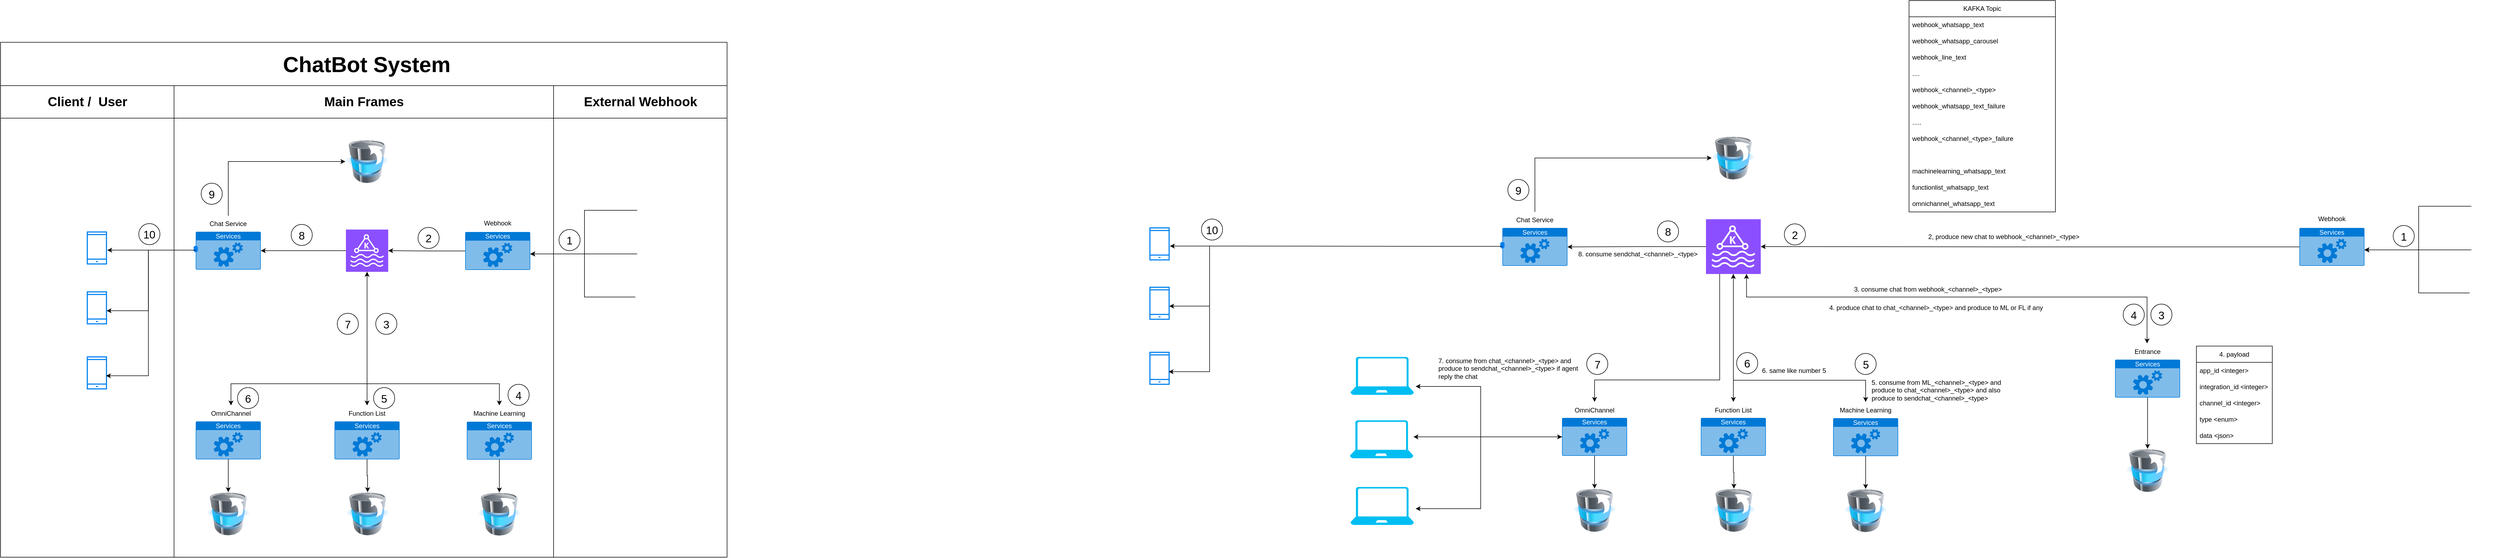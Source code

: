 <mxfile version="21.7.5" type="github">
  <diagram name="Page-1" id="HkeKC2RD16-9pxQuGfAg">
    <mxGraphModel dx="1760" dy="2018" grid="1" gridSize="10" guides="1" tooltips="1" connect="1" arrows="1" fold="1" page="1" pageScale="1" pageWidth="850" pageHeight="1100" background="none" math="0" shadow="0">
      <root>
        <mxCell id="0" />
        <mxCell id="1" parent="0" />
        <mxCell id="OhlYMunK3s7UU5Id4ylo-1" value="" style="sketch=0;points=[[0,0,0],[0.25,0,0],[0.5,0,0],[0.75,0,0],[1,0,0],[0,1,0],[0.25,1,0],[0.5,1,0],[0.75,1,0],[1,1,0],[0,0.25,0],[0,0.5,0],[0,0.75,0],[1,0.25,0],[1,0.5,0],[1,0.75,0]];outlineConnect=0;fontColor=#232F3E;fillColor=#8C4FFF;strokeColor=#ffffff;dashed=0;verticalLabelPosition=bottom;verticalAlign=top;align=center;html=1;fontSize=12;fontStyle=0;aspect=fixed;shape=mxgraph.aws4.resourceIcon;resIcon=mxgraph.aws4.managed_streaming_for_kafka;" parent="1" vertex="1">
          <mxGeometry x="787" y="385.5" width="78" height="78" as="geometry" />
        </mxCell>
        <mxCell id="OhlYMunK3s7UU5Id4ylo-2" value="" style="html=1;verticalLabelPosition=bottom;align=center;labelBackgroundColor=#ffffff;verticalAlign=top;strokeWidth=2;strokeColor=#0080F0;shadow=0;dashed=0;shape=mxgraph.ios7.icons.smartphone;" parent="1" vertex="1">
          <mxGeometry x="310" y="390" width="35.4" height="59" as="geometry" />
        </mxCell>
        <mxCell id="OhlYMunK3s7UU5Id4ylo-3" value="Services" style="html=1;whiteSpace=wrap;strokeColor=none;fillColor=#0079D6;labelPosition=center;verticalLabelPosition=middle;verticalAlign=top;align=center;fontSize=12;outlineConnect=0;spacingTop=-6;fontColor=#FFFFFF;sketch=0;shape=mxgraph.sitemap.services;" parent="1" vertex="1">
          <mxGeometry x="510" y="389.5" width="120" height="70" as="geometry" />
        </mxCell>
        <mxCell id="OhlYMunK3s7UU5Id4ylo-4" value="" style="shape=waypoint;sketch=0;size=6;pointerEvents=1;points=[];fillColor=default;resizable=0;rotatable=0;perimeter=centerPerimeter;snapToPoint=1;verticalAlign=top;strokeColor=#0080F0;labelBackgroundColor=#ffffff;strokeWidth=2;shadow=0;dashed=0;" parent="1" vertex="1">
          <mxGeometry x="500" y="409.5" width="20" height="20" as="geometry" />
        </mxCell>
        <mxCell id="OhlYMunK3s7UU5Id4ylo-8" value="" style="html=1;verticalLabelPosition=bottom;align=center;labelBackgroundColor=#ffffff;verticalAlign=top;strokeWidth=2;strokeColor=#0080F0;shadow=0;dashed=0;shape=mxgraph.ios7.icons.smartphone;" parent="1" vertex="1">
          <mxGeometry x="310" y="500.5" width="35.4" height="59" as="geometry" />
        </mxCell>
        <mxCell id="OhlYMunK3s7UU5Id4ylo-9" value="" style="html=1;verticalLabelPosition=bottom;align=center;labelBackgroundColor=#ffffff;verticalAlign=top;strokeWidth=2;strokeColor=#0080F0;shadow=0;dashed=0;shape=mxgraph.ios7.icons.smartphone;" parent="1" vertex="1">
          <mxGeometry x="310" y="620.5" width="35.4" height="59" as="geometry" />
        </mxCell>
        <mxCell id="OhlYMunK3s7UU5Id4ylo-10" value="" style="shape=waypoint;sketch=0;size=6;pointerEvents=1;points=[];fillColor=default;resizable=0;rotatable=0;perimeter=centerPerimeter;snapToPoint=1;verticalAlign=top;strokeColor=#0080F0;labelBackgroundColor=#ffffff;strokeWidth=2;shadow=0;dashed=0;" parent="1" vertex="1">
          <mxGeometry x="500" y="409.5" width="20" height="20" as="geometry" />
        </mxCell>
        <mxCell id="OhlYMunK3s7UU5Id4ylo-12" value="" style="shape=waypoint;sketch=0;size=6;pointerEvents=1;points=[];fillColor=default;resizable=0;rotatable=0;perimeter=centerPerimeter;snapToPoint=1;verticalAlign=top;strokeColor=#0080F0;labelBackgroundColor=#ffffff;strokeWidth=2;shadow=0;dashed=0;" parent="1" vertex="1">
          <mxGeometry x="500" y="413.5" width="20" height="20" as="geometry" />
        </mxCell>
        <mxCell id="OhlYMunK3s7UU5Id4ylo-15" value="Chat Service" style="text;html=1;strokeColor=none;fillColor=none;align=center;verticalAlign=middle;whiteSpace=wrap;rounded=0;" parent="1" vertex="1">
          <mxGeometry x="525" y="360" width="90" height="30" as="geometry" />
        </mxCell>
        <mxCell id="OhlYMunK3s7UU5Id4ylo-27" value="" style="image;html=1;image=img/lib/clip_art/computers/Database_Move_Stack_128x128.png" parent="1" vertex="1">
          <mxGeometry x="786" y="220" width="80" height="80" as="geometry" />
        </mxCell>
        <mxCell id="OhlYMunK3s7UU5Id4ylo-28" value="" style="edgeStyle=orthogonalEdgeStyle;rounded=0;orthogonalLoop=1;jettySize=auto;html=1;exitX=0.5;exitY=0;exitDx=0;exitDy=0;entryX=0;entryY=0.5;entryDx=0;entryDy=0;" parent="1" source="OhlYMunK3s7UU5Id4ylo-15" target="OhlYMunK3s7UU5Id4ylo-27" edge="1">
          <mxGeometry relative="1" as="geometry">
            <mxPoint x="580" y="330" as="sourcePoint" />
            <mxPoint x="702" y="330" as="targetPoint" />
          </mxGeometry>
        </mxCell>
        <mxCell id="OhlYMunK3s7UU5Id4ylo-29" value="Services" style="html=1;whiteSpace=wrap;strokeColor=none;fillColor=#0079D6;labelPosition=center;verticalLabelPosition=middle;verticalAlign=top;align=center;fontSize=12;outlineConnect=0;spacingTop=-6;fontColor=#FFFFFF;sketch=0;shape=mxgraph.sitemap.services;" parent="1" vertex="1">
          <mxGeometry x="1007" y="390" width="120" height="70" as="geometry" />
        </mxCell>
        <mxCell id="OhlYMunK3s7UU5Id4ylo-30" value="Webhook" style="text;html=1;strokeColor=none;fillColor=none;align=center;verticalAlign=middle;whiteSpace=wrap;rounded=0;" parent="1" vertex="1">
          <mxGeometry x="1022" y="358.5" width="90" height="30" as="geometry" />
        </mxCell>
        <mxCell id="OhlYMunK3s7UU5Id4ylo-41" value="" style="edgeStyle=orthogonalEdgeStyle;rounded=0;orthogonalLoop=1;jettySize=auto;html=1;" parent="1" source="OhlYMunK3s7UU5Id4ylo-35" edge="1">
          <mxGeometry relative="1" as="geometry">
            <mxPoint x="1127" y="430.5" as="targetPoint" />
            <Array as="points">
              <mxPoint x="1227" y="350" />
              <mxPoint x="1227" y="431" />
            </Array>
          </mxGeometry>
        </mxCell>
        <mxCell id="OhlYMunK3s7UU5Id4ylo-35" value="" style="shape=image;html=1;verticalAlign=top;verticalLabelPosition=bottom;labelBackgroundColor=#ffffff;imageAspect=0;aspect=fixed;image=https://cdn3.iconfinder.com/data/icons/2018-social-media-logotypes/1000/2018_social_media_popular_app_logo-whatsapp-128.png" parent="1" vertex="1">
          <mxGeometry x="1324.25" y="331" width="45" height="45" as="geometry" />
        </mxCell>
        <mxCell id="OhlYMunK3s7UU5Id4ylo-45" value="" style="edgeStyle=orthogonalEdgeStyle;rounded=0;orthogonalLoop=1;jettySize=auto;html=1;" parent="1" source="OhlYMunK3s7UU5Id4ylo-37" edge="1">
          <mxGeometry relative="1" as="geometry">
            <mxPoint x="1127" y="430.5" as="targetPoint" />
            <Array as="points">
              <mxPoint x="1227" y="510" />
              <mxPoint x="1227" y="431" />
            </Array>
          </mxGeometry>
        </mxCell>
        <mxCell id="OhlYMunK3s7UU5Id4ylo-37" value="" style="shape=image;html=1;verticalAlign=top;verticalLabelPosition=bottom;labelBackgroundColor=#ffffff;imageAspect=0;aspect=fixed;image=https://cdn1.iconfinder.com/data/icons/unicons-line-vol-6/24/telegram-128.png" parent="1" vertex="1">
          <mxGeometry x="1321" y="481" width="55" height="55" as="geometry" />
        </mxCell>
        <mxCell id="OhlYMunK3s7UU5Id4ylo-43" value="" style="edgeStyle=orthogonalEdgeStyle;rounded=0;orthogonalLoop=1;jettySize=auto;html=1;" parent="1" source="OhlYMunK3s7UU5Id4ylo-38" edge="1">
          <mxGeometry relative="1" as="geometry">
            <mxPoint x="1127" y="430.5" as="targetPoint" />
          </mxGeometry>
        </mxCell>
        <mxCell id="OhlYMunK3s7UU5Id4ylo-38" value="" style="shape=image;html=1;verticalAlign=top;verticalLabelPosition=bottom;labelBackgroundColor=#ffffff;imageAspect=0;aspect=fixed;image=https://cdn4.iconfinder.com/data/icons/socialcones/508/Gmail-128.png" parent="1" vertex="1">
          <mxGeometry x="1324.25" y="406.5" width="48" height="48" as="geometry" />
        </mxCell>
        <mxCell id="OhlYMunK3s7UU5Id4ylo-46" value="" style="edgeStyle=orthogonalEdgeStyle;rounded=0;orthogonalLoop=1;jettySize=auto;html=1;exitX=0;exitY=0.5;exitDx=0;exitDy=0;exitPerimeter=0;" parent="1" source="OhlYMunK3s7UU5Id4ylo-29" target="OhlYMunK3s7UU5Id4ylo-1" edge="1">
          <mxGeometry relative="1" as="geometry">
            <mxPoint x="597" y="370" as="sourcePoint" />
            <mxPoint x="778" y="270" as="targetPoint" />
          </mxGeometry>
        </mxCell>
        <mxCell id="OhlYMunK3s7UU5Id4ylo-47" value="" style="edgeStyle=orthogonalEdgeStyle;rounded=0;orthogonalLoop=1;jettySize=auto;html=1;exitX=0;exitY=0.5;exitDx=0;exitDy=0;exitPerimeter=0;entryX=1;entryY=0.5;entryDx=0;entryDy=0;entryPerimeter=0;" parent="1" source="OhlYMunK3s7UU5Id4ylo-1" target="OhlYMunK3s7UU5Id4ylo-3" edge="1">
          <mxGeometry relative="1" as="geometry">
            <mxPoint x="1000" y="435" as="sourcePoint" />
            <mxPoint x="840" y="435" as="targetPoint" />
          </mxGeometry>
        </mxCell>
        <mxCell id="6O2FPIcCJVFnN11v32pc-1" value="Services" style="html=1;whiteSpace=wrap;strokeColor=none;fillColor=#0079D6;labelPosition=center;verticalLabelPosition=middle;verticalAlign=top;align=center;fontSize=12;outlineConnect=0;spacingTop=-6;fontColor=#FFFFFF;sketch=0;shape=mxgraph.sitemap.services;" parent="1" vertex="1">
          <mxGeometry x="510" y="739.5" width="120" height="70" as="geometry" />
        </mxCell>
        <mxCell id="6O2FPIcCJVFnN11v32pc-2" value="OmniChannel" style="text;html=1;strokeColor=none;fillColor=none;align=center;verticalAlign=middle;whiteSpace=wrap;rounded=0;" parent="1" vertex="1">
          <mxGeometry x="530" y="710" width="90" height="30" as="geometry" />
        </mxCell>
        <mxCell id="6O2FPIcCJVFnN11v32pc-3" value="" style="edgeStyle=orthogonalEdgeStyle;rounded=0;orthogonalLoop=1;jettySize=auto;html=1;exitX=0.5;exitY=1;exitDx=0;exitDy=0;exitPerimeter=0;entryX=0.5;entryY=0;entryDx=0;entryDy=0;" parent="1" source="OhlYMunK3s7UU5Id4ylo-1" target="6O2FPIcCJVFnN11v32pc-2" edge="1">
          <mxGeometry relative="1" as="geometry">
            <mxPoint x="1017" y="435" as="sourcePoint" />
            <mxPoint x="875" y="434" as="targetPoint" />
            <Array as="points">
              <mxPoint x="826" y="670" />
              <mxPoint x="575" y="670" />
            </Array>
          </mxGeometry>
        </mxCell>
        <mxCell id="6O2FPIcCJVFnN11v32pc-4" value="Services" style="html=1;whiteSpace=wrap;strokeColor=none;fillColor=#0079D6;labelPosition=center;verticalLabelPosition=middle;verticalAlign=top;align=center;fontSize=12;outlineConnect=0;spacingTop=-6;fontColor=#FFFFFF;sketch=0;shape=mxgraph.sitemap.services;" parent="1" vertex="1">
          <mxGeometry x="1010" y="740" width="120" height="70" as="geometry" />
        </mxCell>
        <mxCell id="6O2FPIcCJVFnN11v32pc-5" value="Machine Learning" style="text;html=1;strokeColor=none;fillColor=none;align=center;verticalAlign=middle;whiteSpace=wrap;rounded=0;" parent="1" vertex="1">
          <mxGeometry x="1015" y="710" width="110" height="30" as="geometry" />
        </mxCell>
        <mxCell id="6O2FPIcCJVFnN11v32pc-6" value="" style="edgeStyle=orthogonalEdgeStyle;rounded=0;orthogonalLoop=1;jettySize=auto;html=1;entryX=0.5;entryY=0;entryDx=0;entryDy=0;exitX=0.5;exitY=1;exitDx=0;exitDy=0;exitPerimeter=0;" parent="1" source="OhlYMunK3s7UU5Id4ylo-1" target="6O2FPIcCJVFnN11v32pc-5" edge="1">
          <mxGeometry relative="1" as="geometry">
            <mxPoint x="760" y="353.23" as="sourcePoint" />
            <mxPoint x="1044" y="679.23" as="targetPoint" />
            <Array as="points">
              <mxPoint x="826" y="670" />
              <mxPoint x="1070" y="670" />
            </Array>
          </mxGeometry>
        </mxCell>
        <mxCell id="6O2FPIcCJVFnN11v32pc-7" value="Services" style="html=1;whiteSpace=wrap;strokeColor=none;fillColor=#0079D6;labelPosition=center;verticalLabelPosition=middle;verticalAlign=top;align=center;fontSize=12;outlineConnect=0;spacingTop=-6;fontColor=#FFFFFF;sketch=0;shape=mxgraph.sitemap.services;" parent="1" vertex="1">
          <mxGeometry x="766" y="739.5" width="120" height="70" as="geometry" />
        </mxCell>
        <mxCell id="6O2FPIcCJVFnN11v32pc-8" value="Function List" style="text;html=1;strokeColor=none;fillColor=none;align=center;verticalAlign=middle;whiteSpace=wrap;rounded=0;" parent="1" vertex="1">
          <mxGeometry x="771" y="710" width="110" height="30" as="geometry" />
        </mxCell>
        <mxCell id="6O2FPIcCJVFnN11v32pc-10" value="" style="edgeStyle=orthogonalEdgeStyle;rounded=0;orthogonalLoop=1;jettySize=auto;html=1;entryX=0.5;entryY=0;entryDx=0;entryDy=0;" parent="1" target="6O2FPIcCJVFnN11v32pc-8" edge="1">
          <mxGeometry relative="1" as="geometry">
            <mxPoint x="826" y="470" as="sourcePoint" />
            <mxPoint x="860" y="740" as="targetPoint" />
            <Array as="points">
              <mxPoint x="826" y="710" />
              <mxPoint x="826" y="710" />
            </Array>
          </mxGeometry>
        </mxCell>
        <mxCell id="6O2FPIcCJVFnN11v32pc-14" value="" style="edgeStyle=orthogonalEdgeStyle;rounded=0;orthogonalLoop=1;jettySize=auto;html=1;entryX=1.039;entryY=0.568;entryDx=0;entryDy=0;entryPerimeter=0;" parent="1" source="OhlYMunK3s7UU5Id4ylo-12" target="OhlYMunK3s7UU5Id4ylo-2" edge="1">
          <mxGeometry relative="1" as="geometry">
            <mxPoint x="797" y="434" as="sourcePoint" />
            <mxPoint x="350" y="420" as="targetPoint" />
          </mxGeometry>
        </mxCell>
        <mxCell id="6O2FPIcCJVFnN11v32pc-15" value="" style="edgeStyle=orthogonalEdgeStyle;rounded=0;orthogonalLoop=1;jettySize=auto;html=1;entryX=1.005;entryY=0.59;entryDx=0;entryDy=0;entryPerimeter=0;" parent="1" source="OhlYMunK3s7UU5Id4ylo-12" target="OhlYMunK3s7UU5Id4ylo-8" edge="1">
          <mxGeometry relative="1" as="geometry">
            <mxPoint x="500" y="430" as="sourcePoint" />
            <mxPoint x="357" y="434" as="targetPoint" />
          </mxGeometry>
        </mxCell>
        <mxCell id="6O2FPIcCJVFnN11v32pc-16" value="" style="edgeStyle=orthogonalEdgeStyle;rounded=0;orthogonalLoop=1;jettySize=auto;html=1;entryX=0.972;entryY=0.59;entryDx=0;entryDy=0;entryPerimeter=0;exitX=0.574;exitY=0.796;exitDx=0;exitDy=0;exitPerimeter=0;" parent="1" source="OhlYMunK3s7UU5Id4ylo-12" target="OhlYMunK3s7UU5Id4ylo-9" edge="1">
          <mxGeometry relative="1" as="geometry">
            <mxPoint x="530" y="444" as="sourcePoint" />
            <mxPoint x="356" y="545" as="targetPoint" />
          </mxGeometry>
        </mxCell>
        <mxCell id="6O2FPIcCJVFnN11v32pc-17" value="" style="endArrow=classic;html=1;rounded=0;" parent="1" target="OhlYMunK3s7UU5Id4ylo-1" edge="1">
          <mxGeometry width="50" height="50" relative="1" as="geometry">
            <mxPoint x="826" y="580" as="sourcePoint" />
            <mxPoint x="830" y="460" as="targetPoint" />
          </mxGeometry>
        </mxCell>
        <mxCell id="6O2FPIcCJVFnN11v32pc-18" value="" style="image;html=1;image=img/lib/clip_art/computers/Database_Move_Stack_128x128.png" parent="1" vertex="1">
          <mxGeometry x="530" y="870" width="80" height="80" as="geometry" />
        </mxCell>
        <mxCell id="6O2FPIcCJVFnN11v32pc-19" value="" style="image;html=1;image=img/lib/clip_art/computers/Database_Move_Stack_128x128.png" parent="1" vertex="1">
          <mxGeometry x="1030" y="870.5" width="80" height="80" as="geometry" />
        </mxCell>
        <mxCell id="6O2FPIcCJVFnN11v32pc-20" value="" style="image;html=1;image=img/lib/clip_art/computers/Database_Move_Stack_128x128.png" parent="1" vertex="1">
          <mxGeometry x="787" y="870" width="80" height="80" as="geometry" />
        </mxCell>
        <mxCell id="6O2FPIcCJVFnN11v32pc-21" value="" style="edgeStyle=orthogonalEdgeStyle;rounded=0;orthogonalLoop=1;jettySize=auto;html=1;exitX=0.5;exitY=1;exitDx=0;exitDy=0;exitPerimeter=0;entryX=0.5;entryY=0;entryDx=0;entryDy=0;" parent="1" source="6O2FPIcCJVFnN11v32pc-1" target="6O2FPIcCJVFnN11v32pc-18" edge="1">
          <mxGeometry relative="1" as="geometry">
            <mxPoint x="807" y="524.5" as="sourcePoint" />
            <mxPoint x="610" y="756.5" as="targetPoint" />
          </mxGeometry>
        </mxCell>
        <mxCell id="6O2FPIcCJVFnN11v32pc-22" value="" style="edgeStyle=orthogonalEdgeStyle;rounded=0;orthogonalLoop=1;jettySize=auto;html=1;exitX=0.5;exitY=1;exitDx=0;exitDy=0;exitPerimeter=0;entryX=0.5;entryY=0;entryDx=0;entryDy=0;" parent="1" source="6O2FPIcCJVFnN11v32pc-7" target="6O2FPIcCJVFnN11v32pc-20" edge="1">
          <mxGeometry relative="1" as="geometry">
            <mxPoint x="966" y="870" as="sourcePoint" />
            <mxPoint x="800" y="870" as="targetPoint" />
          </mxGeometry>
        </mxCell>
        <mxCell id="6O2FPIcCJVFnN11v32pc-23" value="" style="edgeStyle=orthogonalEdgeStyle;rounded=0;orthogonalLoop=1;jettySize=auto;html=1;exitX=0.5;exitY=1;exitDx=0;exitDy=0;exitPerimeter=0;entryX=0.5;entryY=0;entryDx=0;entryDy=0;" parent="1" source="6O2FPIcCJVFnN11v32pc-4" target="6O2FPIcCJVFnN11v32pc-19" edge="1">
          <mxGeometry relative="1" as="geometry">
            <mxPoint x="1213" y="968.67" as="sourcePoint" />
            <mxPoint x="1047" y="968.67" as="targetPoint" />
          </mxGeometry>
        </mxCell>
        <mxCell id="6O2FPIcCJVFnN11v32pc-24" value="" style="rounded=0;whiteSpace=wrap;html=1;fillColor=none;" parent="1" vertex="1">
          <mxGeometry x="470" y="180" width="700" height="810" as="geometry" />
        </mxCell>
        <mxCell id="6O2FPIcCJVFnN11v32pc-25" value="" style="rounded=0;whiteSpace=wrap;html=1;fillColor=none;" parent="1" vertex="1">
          <mxGeometry x="1170" y="180" width="320" height="810" as="geometry" />
        </mxCell>
        <mxCell id="6O2FPIcCJVFnN11v32pc-26" value="" style="rounded=0;whiteSpace=wrap;html=1;fillColor=none;" parent="1" vertex="1">
          <mxGeometry x="150" y="180" width="320" height="810" as="geometry" />
        </mxCell>
        <mxCell id="6O2FPIcCJVFnN11v32pc-27" value="" style="rounded=0;whiteSpace=wrap;html=1;" parent="1" vertex="1">
          <mxGeometry x="150" y="120" width="320" height="60" as="geometry" />
        </mxCell>
        <mxCell id="6O2FPIcCJVFnN11v32pc-28" value="" style="rounded=0;whiteSpace=wrap;html=1;" parent="1" vertex="1">
          <mxGeometry x="470" y="120" width="700" height="60" as="geometry" />
        </mxCell>
        <mxCell id="6O2FPIcCJVFnN11v32pc-29" value="" style="rounded=0;whiteSpace=wrap;html=1;" parent="1" vertex="1">
          <mxGeometry x="1170" y="120" width="320" height="60" as="geometry" />
        </mxCell>
        <mxCell id="6O2FPIcCJVFnN11v32pc-30" value="Client /&amp;nbsp; User" style="text;strokeColor=none;fillColor=none;html=1;fontSize=24;fontStyle=1;verticalAlign=middle;align=center;" parent="1" vertex="1">
          <mxGeometry x="220" y="130" width="180" height="40" as="geometry" />
        </mxCell>
        <mxCell id="6O2FPIcCJVFnN11v32pc-31" value="Main Frames" style="text;strokeColor=none;fillColor=none;html=1;fontSize=24;fontStyle=1;verticalAlign=middle;align=center;" parent="1" vertex="1">
          <mxGeometry x="725" y="130" width="190" height="40" as="geometry" />
        </mxCell>
        <mxCell id="6O2FPIcCJVFnN11v32pc-32" value="External Webhook" style="text;strokeColor=none;fillColor=none;html=1;fontSize=24;fontStyle=1;verticalAlign=middle;align=center;" parent="1" vertex="1">
          <mxGeometry x="1235" y="130" width="190" height="40" as="geometry" />
        </mxCell>
        <mxCell id="6O2FPIcCJVFnN11v32pc-33" value="" style="rounded=0;whiteSpace=wrap;html=1;" parent="1" vertex="1">
          <mxGeometry x="150" y="40" width="1340" height="80" as="geometry" />
        </mxCell>
        <mxCell id="6O2FPIcCJVFnN11v32pc-34" value="&lt;font style=&quot;font-size: 40px;&quot;&gt;ChatBot System&lt;/font&gt;" style="text;strokeColor=none;fillColor=none;html=1;fontSize=24;fontStyle=1;verticalAlign=middle;align=center;" parent="1" vertex="1">
          <mxGeometry x="635" y="55" width="380" height="50" as="geometry" />
        </mxCell>
        <mxCell id="6O2FPIcCJVFnN11v32pc-35" value="&lt;font style=&quot;font-size: 20px;&quot;&gt;1&lt;/font&gt;" style="ellipse;whiteSpace=wrap;html=1;aspect=fixed;" parent="1" vertex="1">
          <mxGeometry x="1180" y="385.5" width="39" height="39" as="geometry" />
        </mxCell>
        <mxCell id="6O2FPIcCJVFnN11v32pc-36" value="&lt;font style=&quot;font-size: 20px;&quot;&gt;2&lt;/font&gt;" style="ellipse;whiteSpace=wrap;html=1;aspect=fixed;" parent="1" vertex="1">
          <mxGeometry x="920" y="381.5" width="39" height="39" as="geometry" />
        </mxCell>
        <mxCell id="6O2FPIcCJVFnN11v32pc-37" value="&lt;font style=&quot;font-size: 20px;&quot;&gt;3&lt;/font&gt;" style="ellipse;whiteSpace=wrap;html=1;aspect=fixed;" parent="1" vertex="1">
          <mxGeometry x="842" y="540" width="39" height="39" as="geometry" />
        </mxCell>
        <mxCell id="6O2FPIcCJVFnN11v32pc-38" value="&lt;font style=&quot;font-size: 20px;&quot;&gt;4&lt;/font&gt;" style="ellipse;whiteSpace=wrap;html=1;aspect=fixed;" parent="1" vertex="1">
          <mxGeometry x="1086" y="671" width="39" height="39" as="geometry" />
        </mxCell>
        <mxCell id="6O2FPIcCJVFnN11v32pc-39" value="&lt;font style=&quot;font-size: 20px;&quot;&gt;5&lt;/font&gt;" style="ellipse;whiteSpace=wrap;html=1;aspect=fixed;" parent="1" vertex="1">
          <mxGeometry x="838" y="677" width="39" height="39" as="geometry" />
        </mxCell>
        <mxCell id="6O2FPIcCJVFnN11v32pc-40" value="&lt;font style=&quot;font-size: 20px;&quot;&gt;6&lt;br&gt;&lt;/font&gt;" style="ellipse;whiteSpace=wrap;html=1;aspect=fixed;" parent="1" vertex="1">
          <mxGeometry x="587" y="677" width="39" height="39" as="geometry" />
        </mxCell>
        <mxCell id="6O2FPIcCJVFnN11v32pc-41" value="&lt;font style=&quot;font-size: 20px;&quot;&gt;7&lt;br&gt;&lt;/font&gt;" style="ellipse;whiteSpace=wrap;html=1;aspect=fixed;" parent="1" vertex="1">
          <mxGeometry x="771" y="540" width="39" height="39" as="geometry" />
        </mxCell>
        <mxCell id="6O2FPIcCJVFnN11v32pc-42" value="&lt;font style=&quot;font-size: 20px;&quot;&gt;8&lt;br&gt;&lt;/font&gt;" style="ellipse;whiteSpace=wrap;html=1;aspect=fixed;" parent="1" vertex="1">
          <mxGeometry x="686" y="376" width="39" height="39" as="geometry" />
        </mxCell>
        <mxCell id="6O2FPIcCJVFnN11v32pc-43" value="&lt;font style=&quot;font-size: 20px;&quot;&gt;9&lt;br&gt;&lt;/font&gt;" style="ellipse;whiteSpace=wrap;html=1;aspect=fixed;" parent="1" vertex="1">
          <mxGeometry x="520" y="300" width="39" height="39" as="geometry" />
        </mxCell>
        <mxCell id="6O2FPIcCJVFnN11v32pc-44" value="&lt;font style=&quot;font-size: 20px;&quot;&gt;10&lt;br&gt;&lt;/font&gt;" style="ellipse;whiteSpace=wrap;html=1;aspect=fixed;" parent="1" vertex="1">
          <mxGeometry x="405" y="374.5" width="39" height="39" as="geometry" />
        </mxCell>
        <mxCell id="0GNVha3fAW3hULClsVbB-1" value="" style="sketch=0;points=[[0,0,0],[0.25,0,0],[0.5,0,0],[0.75,0,0],[1,0,0],[0,1,0],[0.25,1,0],[0.5,1,0],[0.75,1,0],[1,1,0],[0,0.25,0],[0,0.5,0],[0,0.75,0],[1,0.25,0],[1,0.5,0],[1,0.75,0]];outlineConnect=0;fontColor=#232F3E;fillColor=#8C4FFF;strokeColor=#ffffff;dashed=0;verticalLabelPosition=bottom;verticalAlign=top;align=center;html=1;fontSize=12;fontStyle=0;aspect=fixed;shape=mxgraph.aws4.resourceIcon;resIcon=mxgraph.aws4.managed_streaming_for_kafka;" vertex="1" parent="1">
          <mxGeometry x="3295.5" y="366.5" width="101" height="101" as="geometry" />
        </mxCell>
        <mxCell id="0GNVha3fAW3hULClsVbB-2" value="" style="html=1;verticalLabelPosition=bottom;align=center;labelBackgroundColor=#ffffff;verticalAlign=top;strokeWidth=2;strokeColor=#0080F0;shadow=0;dashed=0;shape=mxgraph.ios7.icons.smartphone;" vertex="1" parent="1">
          <mxGeometry x="2269.93" y="382.5" width="35.4" height="59" as="geometry" />
        </mxCell>
        <mxCell id="0GNVha3fAW3hULClsVbB-3" value="Services" style="html=1;whiteSpace=wrap;strokeColor=none;fillColor=#0079D6;labelPosition=center;verticalLabelPosition=middle;verticalAlign=top;align=center;fontSize=12;outlineConnect=0;spacingTop=-6;fontColor=#FFFFFF;sketch=0;shape=mxgraph.sitemap.services;" vertex="1" parent="1">
          <mxGeometry x="2920" y="382.5" width="120" height="70" as="geometry" />
        </mxCell>
        <mxCell id="0GNVha3fAW3hULClsVbB-4" value="" style="shape=waypoint;sketch=0;size=6;pointerEvents=1;points=[];fillColor=default;resizable=0;rotatable=0;perimeter=centerPerimeter;snapToPoint=1;verticalAlign=top;strokeColor=#0080F0;labelBackgroundColor=#ffffff;strokeWidth=2;shadow=0;dashed=0;" vertex="1" parent="1">
          <mxGeometry x="2910" y="402.5" width="20" height="20" as="geometry" />
        </mxCell>
        <mxCell id="0GNVha3fAW3hULClsVbB-5" value="" style="html=1;verticalLabelPosition=bottom;align=center;labelBackgroundColor=#ffffff;verticalAlign=top;strokeWidth=2;strokeColor=#0080F0;shadow=0;dashed=0;shape=mxgraph.ios7.icons.smartphone;" vertex="1" parent="1">
          <mxGeometry x="2269.93" y="492" width="35.4" height="59" as="geometry" />
        </mxCell>
        <mxCell id="0GNVha3fAW3hULClsVbB-6" value="" style="html=1;verticalLabelPosition=bottom;align=center;labelBackgroundColor=#ffffff;verticalAlign=top;strokeWidth=2;strokeColor=#0080F0;shadow=0;dashed=0;shape=mxgraph.ios7.icons.smartphone;" vertex="1" parent="1">
          <mxGeometry x="2269.93" y="612" width="35.4" height="59" as="geometry" />
        </mxCell>
        <mxCell id="0GNVha3fAW3hULClsVbB-7" value="" style="shape=waypoint;sketch=0;size=6;pointerEvents=1;points=[];fillColor=default;resizable=0;rotatable=0;perimeter=centerPerimeter;snapToPoint=1;verticalAlign=top;strokeColor=#0080F0;labelBackgroundColor=#ffffff;strokeWidth=2;shadow=0;dashed=0;" vertex="1" parent="1">
          <mxGeometry x="2910" y="402.5" width="20" height="20" as="geometry" />
        </mxCell>
        <mxCell id="0GNVha3fAW3hULClsVbB-8" value="" style="shape=waypoint;sketch=0;size=6;pointerEvents=1;points=[];fillColor=default;resizable=0;rotatable=0;perimeter=centerPerimeter;snapToPoint=1;verticalAlign=top;strokeColor=#0080F0;labelBackgroundColor=#ffffff;strokeWidth=2;shadow=0;dashed=0;" vertex="1" parent="1">
          <mxGeometry x="2910" y="406.5" width="20" height="20" as="geometry" />
        </mxCell>
        <mxCell id="0GNVha3fAW3hULClsVbB-9" value="Chat Service" style="text;html=1;strokeColor=none;fillColor=none;align=center;verticalAlign=middle;whiteSpace=wrap;rounded=0;" vertex="1" parent="1">
          <mxGeometry x="2935" y="353" width="90" height="30" as="geometry" />
        </mxCell>
        <mxCell id="0GNVha3fAW3hULClsVbB-10" value="" style="image;html=1;image=img/lib/clip_art/computers/Database_Move_Stack_128x128.png" vertex="1" parent="1">
          <mxGeometry x="3306" y="213.5" width="80" height="80" as="geometry" />
        </mxCell>
        <mxCell id="0GNVha3fAW3hULClsVbB-11" value="" style="edgeStyle=orthogonalEdgeStyle;rounded=0;orthogonalLoop=1;jettySize=auto;html=1;exitX=0.5;exitY=0;exitDx=0;exitDy=0;entryX=0;entryY=0.5;entryDx=0;entryDy=0;" edge="1" parent="1" source="0GNVha3fAW3hULClsVbB-9" target="0GNVha3fAW3hULClsVbB-10">
          <mxGeometry relative="1" as="geometry">
            <mxPoint x="3100" y="323.5" as="sourcePoint" />
            <mxPoint x="3222" y="323.5" as="targetPoint" />
          </mxGeometry>
        </mxCell>
        <mxCell id="0GNVha3fAW3hULClsVbB-12" value="Services" style="html=1;whiteSpace=wrap;strokeColor=none;fillColor=#0079D6;labelPosition=center;verticalLabelPosition=middle;verticalAlign=top;align=center;fontSize=12;outlineConnect=0;spacingTop=-6;fontColor=#FFFFFF;sketch=0;shape=mxgraph.sitemap.services;" vertex="1" parent="1">
          <mxGeometry x="4390" y="382.5" width="120" height="70" as="geometry" />
        </mxCell>
        <mxCell id="0GNVha3fAW3hULClsVbB-13" value="Webhook" style="text;html=1;strokeColor=none;fillColor=none;align=center;verticalAlign=middle;whiteSpace=wrap;rounded=0;" vertex="1" parent="1">
          <mxGeometry x="4405" y="351" width="90" height="30" as="geometry" />
        </mxCell>
        <mxCell id="0GNVha3fAW3hULClsVbB-14" value="" style="edgeStyle=orthogonalEdgeStyle;rounded=0;orthogonalLoop=1;jettySize=auto;html=1;" edge="1" parent="1" source="0GNVha3fAW3hULClsVbB-15">
          <mxGeometry relative="1" as="geometry">
            <mxPoint x="4510" y="423" as="targetPoint" />
            <Array as="points">
              <mxPoint x="4610" y="342.5" />
              <mxPoint x="4610" y="423.5" />
            </Array>
          </mxGeometry>
        </mxCell>
        <mxCell id="0GNVha3fAW3hULClsVbB-15" value="" style="shape=image;html=1;verticalAlign=top;verticalLabelPosition=bottom;labelBackgroundColor=#ffffff;imageAspect=0;aspect=fixed;image=https://cdn3.iconfinder.com/data/icons/2018-social-media-logotypes/1000/2018_social_media_popular_app_logo-whatsapp-128.png" vertex="1" parent="1">
          <mxGeometry x="4707.25" y="323.5" width="45" height="45" as="geometry" />
        </mxCell>
        <mxCell id="0GNVha3fAW3hULClsVbB-16" value="" style="edgeStyle=orthogonalEdgeStyle;rounded=0;orthogonalLoop=1;jettySize=auto;html=1;" edge="1" parent="1" source="0GNVha3fAW3hULClsVbB-17">
          <mxGeometry relative="1" as="geometry">
            <mxPoint x="4510" y="423" as="targetPoint" />
            <Array as="points">
              <mxPoint x="4610" y="502.5" />
              <mxPoint x="4610" y="423.5" />
            </Array>
          </mxGeometry>
        </mxCell>
        <mxCell id="0GNVha3fAW3hULClsVbB-17" value="" style="shape=image;html=1;verticalAlign=top;verticalLabelPosition=bottom;labelBackgroundColor=#ffffff;imageAspect=0;aspect=fixed;image=https://cdn1.iconfinder.com/data/icons/unicons-line-vol-6/24/telegram-128.png" vertex="1" parent="1">
          <mxGeometry x="4704" y="473.5" width="55" height="55" as="geometry" />
        </mxCell>
        <mxCell id="0GNVha3fAW3hULClsVbB-18" value="" style="edgeStyle=orthogonalEdgeStyle;rounded=0;orthogonalLoop=1;jettySize=auto;html=1;" edge="1" parent="1" source="0GNVha3fAW3hULClsVbB-19">
          <mxGeometry relative="1" as="geometry">
            <mxPoint x="4510" y="423" as="targetPoint" />
          </mxGeometry>
        </mxCell>
        <mxCell id="0GNVha3fAW3hULClsVbB-19" value="" style="shape=image;html=1;verticalAlign=top;verticalLabelPosition=bottom;labelBackgroundColor=#ffffff;imageAspect=0;aspect=fixed;image=https://cdn4.iconfinder.com/data/icons/socialcones/508/Gmail-128.png" vertex="1" parent="1">
          <mxGeometry x="4707.25" y="399" width="48" height="48" as="geometry" />
        </mxCell>
        <mxCell id="0GNVha3fAW3hULClsVbB-20" value="" style="edgeStyle=orthogonalEdgeStyle;rounded=0;orthogonalLoop=1;jettySize=auto;html=1;exitX=0;exitY=0.5;exitDx=0;exitDy=0;exitPerimeter=0;" edge="1" parent="1" source="0GNVha3fAW3hULClsVbB-12" target="0GNVha3fAW3hULClsVbB-1">
          <mxGeometry relative="1" as="geometry">
            <mxPoint x="3117" y="363.5" as="sourcePoint" />
            <mxPoint x="3298" y="263.5" as="targetPoint" />
          </mxGeometry>
        </mxCell>
        <mxCell id="0GNVha3fAW3hULClsVbB-21" value="" style="edgeStyle=orthogonalEdgeStyle;rounded=0;orthogonalLoop=1;jettySize=auto;html=1;exitX=0;exitY=0.5;exitDx=0;exitDy=0;exitPerimeter=0;entryX=1;entryY=0.5;entryDx=0;entryDy=0;entryPerimeter=0;" edge="1" parent="1" source="0GNVha3fAW3hULClsVbB-1" target="0GNVha3fAW3hULClsVbB-3">
          <mxGeometry relative="1" as="geometry">
            <mxPoint x="3520" y="428.5" as="sourcePoint" />
            <mxPoint x="3360" y="428.5" as="targetPoint" />
          </mxGeometry>
        </mxCell>
        <mxCell id="0GNVha3fAW3hULClsVbB-22" value="Services" style="html=1;whiteSpace=wrap;strokeColor=none;fillColor=#0079D6;labelPosition=center;verticalLabelPosition=middle;verticalAlign=top;align=center;fontSize=12;outlineConnect=0;spacingTop=-6;fontColor=#FFFFFF;sketch=0;shape=mxgraph.sitemap.services;" vertex="1" parent="1">
          <mxGeometry x="3030" y="733" width="120" height="70" as="geometry" />
        </mxCell>
        <mxCell id="0GNVha3fAW3hULClsVbB-23" value="OmniChannel" style="text;html=1;strokeColor=none;fillColor=none;align=center;verticalAlign=middle;whiteSpace=wrap;rounded=0;" vertex="1" parent="1">
          <mxGeometry x="3045" y="703.5" width="90" height="30" as="geometry" />
        </mxCell>
        <mxCell id="0GNVha3fAW3hULClsVbB-24" value="" style="edgeStyle=orthogonalEdgeStyle;rounded=0;orthogonalLoop=1;jettySize=auto;html=1;exitX=0.25;exitY=1;exitDx=0;exitDy=0;exitPerimeter=0;entryX=0.5;entryY=0;entryDx=0;entryDy=0;" edge="1" parent="1" source="0GNVha3fAW3hULClsVbB-1" target="0GNVha3fAW3hULClsVbB-23">
          <mxGeometry relative="1" as="geometry">
            <mxPoint x="3537" y="428.5" as="sourcePoint" />
            <mxPoint x="3395" y="427.5" as="targetPoint" />
            <Array as="points">
              <mxPoint x="3321" y="663" />
              <mxPoint x="3090" y="663" />
            </Array>
          </mxGeometry>
        </mxCell>
        <mxCell id="0GNVha3fAW3hULClsVbB-25" value="Services" style="html=1;whiteSpace=wrap;strokeColor=none;fillColor=#0079D6;labelPosition=center;verticalLabelPosition=middle;verticalAlign=top;align=center;fontSize=12;outlineConnect=0;spacingTop=-6;fontColor=#FFFFFF;sketch=0;shape=mxgraph.sitemap.services;" vertex="1" parent="1">
          <mxGeometry x="3530" y="733.5" width="120" height="70" as="geometry" />
        </mxCell>
        <mxCell id="0GNVha3fAW3hULClsVbB-26" value="Machine Learning" style="text;html=1;strokeColor=none;fillColor=none;align=center;verticalAlign=middle;whiteSpace=wrap;rounded=0;" vertex="1" parent="1">
          <mxGeometry x="3535" y="703.5" width="110" height="30" as="geometry" />
        </mxCell>
        <mxCell id="0GNVha3fAW3hULClsVbB-27" value="" style="edgeStyle=orthogonalEdgeStyle;rounded=0;orthogonalLoop=1;jettySize=auto;html=1;entryX=0.5;entryY=0;entryDx=0;entryDy=0;exitX=0.5;exitY=1;exitDx=0;exitDy=0;exitPerimeter=0;" edge="1" parent="1" source="0GNVha3fAW3hULClsVbB-1" target="0GNVha3fAW3hULClsVbB-26">
          <mxGeometry relative="1" as="geometry">
            <mxPoint x="3280" y="346.73" as="sourcePoint" />
            <mxPoint x="3564" y="672.73" as="targetPoint" />
            <Array as="points">
              <mxPoint x="3346" y="663.5" />
              <mxPoint x="3590" y="663.5" />
            </Array>
          </mxGeometry>
        </mxCell>
        <mxCell id="0GNVha3fAW3hULClsVbB-28" value="Services" style="html=1;whiteSpace=wrap;strokeColor=none;fillColor=#0079D6;labelPosition=center;verticalLabelPosition=middle;verticalAlign=top;align=center;fontSize=12;outlineConnect=0;spacingTop=-6;fontColor=#FFFFFF;sketch=0;shape=mxgraph.sitemap.services;" vertex="1" parent="1">
          <mxGeometry x="3286" y="733" width="120" height="70" as="geometry" />
        </mxCell>
        <mxCell id="0GNVha3fAW3hULClsVbB-29" value="Function List" style="text;html=1;strokeColor=none;fillColor=none;align=center;verticalAlign=middle;whiteSpace=wrap;rounded=0;" vertex="1" parent="1">
          <mxGeometry x="3291" y="703.5" width="110" height="30" as="geometry" />
        </mxCell>
        <mxCell id="0GNVha3fAW3hULClsVbB-30" value="" style="edgeStyle=orthogonalEdgeStyle;rounded=0;orthogonalLoop=1;jettySize=auto;html=1;entryX=0.5;entryY=0;entryDx=0;entryDy=0;startArrow=classic;startFill=1;exitX=0.5;exitY=1;exitDx=0;exitDy=0;exitPerimeter=0;" edge="1" parent="1" target="0GNVha3fAW3hULClsVbB-29" source="0GNVha3fAW3hULClsVbB-1">
          <mxGeometry relative="1" as="geometry">
            <mxPoint x="3346" y="463.5" as="sourcePoint" />
            <mxPoint x="3380" y="733.5" as="targetPoint" />
            <Array as="points" />
          </mxGeometry>
        </mxCell>
        <mxCell id="0GNVha3fAW3hULClsVbB-31" value="" style="edgeStyle=orthogonalEdgeStyle;rounded=0;orthogonalLoop=1;jettySize=auto;html=1;entryX=1.039;entryY=0.568;entryDx=0;entryDy=0;entryPerimeter=0;" edge="1" parent="1">
          <mxGeometry relative="1" as="geometry">
            <mxPoint x="2380" y="420" as="sourcePoint" />
            <mxPoint x="2306.711" y="416.012" as="targetPoint" />
            <Array as="points">
              <mxPoint x="2380" y="416" />
            </Array>
          </mxGeometry>
        </mxCell>
        <mxCell id="0GNVha3fAW3hULClsVbB-32" value="" style="edgeStyle=orthogonalEdgeStyle;rounded=0;orthogonalLoop=1;jettySize=auto;html=1;entryX=1.005;entryY=0.59;entryDx=0;entryDy=0;entryPerimeter=0;" edge="1" parent="1" target="0GNVha3fAW3hULClsVbB-5">
          <mxGeometry relative="1" as="geometry">
            <mxPoint x="2380" y="420" as="sourcePoint" />
            <mxPoint x="2316.93" y="425.5" as="targetPoint" />
            <Array as="points">
              <mxPoint x="2380" y="527" />
            </Array>
          </mxGeometry>
        </mxCell>
        <mxCell id="0GNVha3fAW3hULClsVbB-33" value="" style="edgeStyle=orthogonalEdgeStyle;rounded=0;orthogonalLoop=1;jettySize=auto;html=1;entryX=0.972;entryY=0.59;entryDx=0;entryDy=0;entryPerimeter=0;" edge="1" parent="1" source="0GNVha3fAW3hULClsVbB-8">
          <mxGeometry relative="1" as="geometry">
            <mxPoint x="2880" y="420" as="sourcePoint" />
            <mxPoint x="2304.339" y="647.81" as="targetPoint" />
            <Array as="points">
              <mxPoint x="2870" y="416" />
              <mxPoint x="2380" y="416" />
              <mxPoint x="2380" y="648" />
            </Array>
          </mxGeometry>
        </mxCell>
        <mxCell id="0GNVha3fAW3hULClsVbB-35" value="" style="image;html=1;image=img/lib/clip_art/computers/Database_Move_Stack_128x128.png" vertex="1" parent="1">
          <mxGeometry x="3050" y="863.5" width="80" height="80" as="geometry" />
        </mxCell>
        <mxCell id="0GNVha3fAW3hULClsVbB-36" value="" style="image;html=1;image=img/lib/clip_art/computers/Database_Move_Stack_128x128.png" vertex="1" parent="1">
          <mxGeometry x="3550" y="864" width="80" height="80" as="geometry" />
        </mxCell>
        <mxCell id="0GNVha3fAW3hULClsVbB-37" value="" style="image;html=1;image=img/lib/clip_art/computers/Database_Move_Stack_128x128.png" vertex="1" parent="1">
          <mxGeometry x="3307" y="863.5" width="80" height="80" as="geometry" />
        </mxCell>
        <mxCell id="0GNVha3fAW3hULClsVbB-38" value="" style="edgeStyle=orthogonalEdgeStyle;rounded=0;orthogonalLoop=1;jettySize=auto;html=1;exitX=0.5;exitY=1;exitDx=0;exitDy=0;exitPerimeter=0;entryX=0.5;entryY=0;entryDx=0;entryDy=0;" edge="1" parent="1" source="0GNVha3fAW3hULClsVbB-22" target="0GNVha3fAW3hULClsVbB-35">
          <mxGeometry relative="1" as="geometry">
            <mxPoint x="3327" y="518" as="sourcePoint" />
            <mxPoint x="3130" y="750" as="targetPoint" />
          </mxGeometry>
        </mxCell>
        <mxCell id="0GNVha3fAW3hULClsVbB-39" value="" style="edgeStyle=orthogonalEdgeStyle;rounded=0;orthogonalLoop=1;jettySize=auto;html=1;exitX=0.5;exitY=1;exitDx=0;exitDy=0;exitPerimeter=0;entryX=0.5;entryY=0;entryDx=0;entryDy=0;" edge="1" parent="1" source="0GNVha3fAW3hULClsVbB-28" target="0GNVha3fAW3hULClsVbB-37">
          <mxGeometry relative="1" as="geometry">
            <mxPoint x="3486" y="863.5" as="sourcePoint" />
            <mxPoint x="3320" y="863.5" as="targetPoint" />
          </mxGeometry>
        </mxCell>
        <mxCell id="0GNVha3fAW3hULClsVbB-40" value="" style="edgeStyle=orthogonalEdgeStyle;rounded=0;orthogonalLoop=1;jettySize=auto;html=1;exitX=0.5;exitY=1;exitDx=0;exitDy=0;exitPerimeter=0;entryX=0.5;entryY=0;entryDx=0;entryDy=0;" edge="1" parent="1" source="0GNVha3fAW3hULClsVbB-25" target="0GNVha3fAW3hULClsVbB-36">
          <mxGeometry relative="1" as="geometry">
            <mxPoint x="3733" y="962.17" as="sourcePoint" />
            <mxPoint x="3567" y="962.17" as="targetPoint" />
          </mxGeometry>
        </mxCell>
        <mxCell id="0GNVha3fAW3hULClsVbB-52" value="&lt;font style=&quot;font-size: 20px;&quot;&gt;1&lt;/font&gt;" style="ellipse;whiteSpace=wrap;html=1;aspect=fixed;" vertex="1" parent="1">
          <mxGeometry x="4563" y="378" width="39" height="39" as="geometry" />
        </mxCell>
        <mxCell id="0GNVha3fAW3hULClsVbB-53" value="&lt;font style=&quot;font-size: 20px;&quot;&gt;2&lt;/font&gt;" style="ellipse;whiteSpace=wrap;html=1;aspect=fixed;" vertex="1" parent="1">
          <mxGeometry x="3440" y="375" width="39" height="39" as="geometry" />
        </mxCell>
        <mxCell id="0GNVha3fAW3hULClsVbB-54" value="&lt;font style=&quot;font-size: 20px;&quot;&gt;3&lt;/font&gt;" style="ellipse;whiteSpace=wrap;html=1;aspect=fixed;" vertex="1" parent="1">
          <mxGeometry x="4116" y="523" width="39" height="39" as="geometry" />
        </mxCell>
        <mxCell id="0GNVha3fAW3hULClsVbB-55" value="&lt;font style=&quot;font-size: 20px;&quot;&gt;4&lt;/font&gt;" style="ellipse;whiteSpace=wrap;html=1;aspect=fixed;" vertex="1" parent="1">
          <mxGeometry x="4065" y="523" width="39" height="39" as="geometry" />
        </mxCell>
        <mxCell id="0GNVha3fAW3hULClsVbB-56" value="&lt;font style=&quot;font-size: 20px;&quot;&gt;5&lt;/font&gt;" style="ellipse;whiteSpace=wrap;html=1;aspect=fixed;" vertex="1" parent="1">
          <mxGeometry x="3570.5" y="614" width="39" height="39" as="geometry" />
        </mxCell>
        <mxCell id="0GNVha3fAW3hULClsVbB-57" value="&lt;font style=&quot;font-size: 20px;&quot;&gt;6&lt;br&gt;&lt;/font&gt;" style="ellipse;whiteSpace=wrap;html=1;aspect=fixed;" vertex="1" parent="1">
          <mxGeometry x="3352" y="612.5" width="39" height="39" as="geometry" />
        </mxCell>
        <mxCell id="0GNVha3fAW3hULClsVbB-58" value="&lt;font style=&quot;font-size: 20px;&quot;&gt;7&lt;br&gt;&lt;/font&gt;" style="ellipse;whiteSpace=wrap;html=1;aspect=fixed;" vertex="1" parent="1">
          <mxGeometry x="3075.5" y="614" width="39" height="39" as="geometry" />
        </mxCell>
        <mxCell id="0GNVha3fAW3hULClsVbB-59" value="&lt;font style=&quot;font-size: 20px;&quot;&gt;8&lt;br&gt;&lt;/font&gt;" style="ellipse;whiteSpace=wrap;html=1;aspect=fixed;" vertex="1" parent="1">
          <mxGeometry x="3206" y="369.5" width="39" height="39" as="geometry" />
        </mxCell>
        <mxCell id="0GNVha3fAW3hULClsVbB-60" value="&lt;font style=&quot;font-size: 20px;&quot;&gt;9&lt;br&gt;&lt;/font&gt;" style="ellipse;whiteSpace=wrap;html=1;aspect=fixed;" vertex="1" parent="1">
          <mxGeometry x="2930" y="293" width="39" height="39" as="geometry" />
        </mxCell>
        <mxCell id="0GNVha3fAW3hULClsVbB-61" value="&lt;font style=&quot;font-size: 20px;&quot;&gt;10&lt;br&gt;&lt;/font&gt;" style="ellipse;whiteSpace=wrap;html=1;aspect=fixed;" vertex="1" parent="1">
          <mxGeometry x="2364.93" y="366" width="39" height="39" as="geometry" />
        </mxCell>
        <mxCell id="0GNVha3fAW3hULClsVbB-62" value="Services" style="html=1;whiteSpace=wrap;strokeColor=none;fillColor=#0079D6;labelPosition=center;verticalLabelPosition=middle;verticalAlign=top;align=center;fontSize=12;outlineConnect=0;spacingTop=-6;fontColor=#FFFFFF;sketch=0;shape=mxgraph.sitemap.services;" vertex="1" parent="1">
          <mxGeometry x="4050" y="625.5" width="120" height="70" as="geometry" />
        </mxCell>
        <mxCell id="0GNVha3fAW3hULClsVbB-64" value="Entrance" style="text;html=1;strokeColor=none;fillColor=none;align=center;verticalAlign=middle;whiteSpace=wrap;rounded=0;" vertex="1" parent="1">
          <mxGeometry x="4065" y="595.5" width="90" height="30" as="geometry" />
        </mxCell>
        <mxCell id="0GNVha3fAW3hULClsVbB-65" value="" style="edgeStyle=orthogonalEdgeStyle;rounded=0;orthogonalLoop=1;jettySize=auto;html=1;exitX=0.75;exitY=1;exitDx=0;exitDy=0;exitPerimeter=0;entryX=0.5;entryY=0;entryDx=0;entryDy=0;strokeColor=default;startArrow=classic;startFill=1;" edge="1" parent="1">
          <mxGeometry relative="1" as="geometry">
            <mxPoint x="3370.25" y="467.5" as="sourcePoint" />
            <mxPoint x="4109" y="595.5" as="targetPoint" />
            <Array as="points">
              <mxPoint x="3370" y="510" />
              <mxPoint x="4109" y="510" />
            </Array>
          </mxGeometry>
        </mxCell>
        <mxCell id="0GNVha3fAW3hULClsVbB-68" value="" style="image;html=1;image=img/lib/clip_art/computers/Database_Move_Stack_128x128.png" vertex="1" parent="1">
          <mxGeometry x="4070" y="790" width="80" height="80" as="geometry" />
        </mxCell>
        <mxCell id="0GNVha3fAW3hULClsVbB-69" value="" style="edgeStyle=orthogonalEdgeStyle;rounded=0;orthogonalLoop=1;jettySize=auto;html=1;exitX=0.5;exitY=1;exitDx=0;exitDy=0;exitPerimeter=0;entryX=0.5;entryY=0;entryDx=0;entryDy=0;" edge="1" parent="1" source="0GNVha3fAW3hULClsVbB-62" target="0GNVha3fAW3hULClsVbB-68">
          <mxGeometry relative="1" as="geometry">
            <mxPoint x="3870" y="784" as="sourcePoint" />
            <mxPoint x="3870" y="844" as="targetPoint" />
          </mxGeometry>
        </mxCell>
        <mxCell id="0GNVha3fAW3hULClsVbB-70" value="" style="verticalLabelPosition=bottom;html=1;verticalAlign=top;align=center;strokeColor=none;fillColor=#00BEF2;shape=mxgraph.azure.laptop;pointerEvents=1;" vertex="1" parent="1">
          <mxGeometry x="2640" y="620.5" width="116.67" height="70" as="geometry" />
        </mxCell>
        <mxCell id="0GNVha3fAW3hULClsVbB-71" value="" style="verticalLabelPosition=bottom;html=1;verticalAlign=top;align=center;strokeColor=none;fillColor=#00BEF2;shape=mxgraph.azure.laptop;pointerEvents=1;" vertex="1" parent="1">
          <mxGeometry x="2639" y="737.5" width="116.67" height="70" as="geometry" />
        </mxCell>
        <mxCell id="0GNVha3fAW3hULClsVbB-72" value="" style="verticalLabelPosition=bottom;html=1;verticalAlign=top;align=center;strokeColor=none;fillColor=#00BEF2;shape=mxgraph.azure.laptop;pointerEvents=1;" vertex="1" parent="1">
          <mxGeometry x="2640" y="860.5" width="116.67" height="70" as="geometry" />
        </mxCell>
        <mxCell id="0GNVha3fAW3hULClsVbB-73" value="" style="edgeStyle=orthogonalEdgeStyle;rounded=0;orthogonalLoop=1;jettySize=auto;html=1;exitX=0;exitY=0.5;exitDx=0;exitDy=0;exitPerimeter=0;" edge="1" parent="1" source="0GNVha3fAW3hULClsVbB-22">
          <mxGeometry relative="1" as="geometry">
            <mxPoint x="3100" y="813" as="sourcePoint" />
            <mxPoint x="2760" y="675" as="targetPoint" />
            <Array as="points">
              <mxPoint x="2880" y="768" />
              <mxPoint x="2880" y="675" />
            </Array>
          </mxGeometry>
        </mxCell>
        <mxCell id="0GNVha3fAW3hULClsVbB-74" value="" style="edgeStyle=orthogonalEdgeStyle;rounded=0;orthogonalLoop=1;jettySize=auto;html=1;exitX=0;exitY=0.5;exitDx=0;exitDy=0;exitPerimeter=0;startArrow=classic;startFill=1;entryX=1.003;entryY=0.436;entryDx=0;entryDy=0;entryPerimeter=0;" edge="1" parent="1" source="0GNVha3fAW3hULClsVbB-22" target="0GNVha3fAW3hULClsVbB-71">
          <mxGeometry relative="1" as="geometry">
            <mxPoint x="3040" y="778" as="sourcePoint" />
            <mxPoint x="2760" y="770" as="targetPoint" />
            <Array as="points" />
          </mxGeometry>
        </mxCell>
        <mxCell id="0GNVha3fAW3hULClsVbB-75" value="" style="edgeStyle=orthogonalEdgeStyle;rounded=0;orthogonalLoop=1;jettySize=auto;html=1;" edge="1" parent="1">
          <mxGeometry relative="1" as="geometry">
            <mxPoint x="2880" y="750.5" as="sourcePoint" />
            <mxPoint x="2760" y="900.5" as="targetPoint" />
            <Array as="points">
              <mxPoint x="2880" y="758.5" />
              <mxPoint x="2880" y="900.5" />
            </Array>
          </mxGeometry>
        </mxCell>
        <mxCell id="0GNVha3fAW3hULClsVbB-76" value="KAFKA Topic" style="swimlane;fontStyle=0;childLayout=stackLayout;horizontal=1;startSize=30;horizontalStack=0;resizeParent=1;resizeParentMax=0;resizeLast=0;collapsible=1;marginBottom=0;whiteSpace=wrap;html=1;" vertex="1" parent="1">
          <mxGeometry x="3670" y="-37" width="270" height="390" as="geometry">
            <mxRectangle x="3680" y="170" width="70" height="30" as="alternateBounds" />
          </mxGeometry>
        </mxCell>
        <mxCell id="0GNVha3fAW3hULClsVbB-77" value="webhook_whatsapp_text" style="text;strokeColor=none;fillColor=none;align=left;verticalAlign=middle;spacingLeft=4;spacingRight=4;overflow=hidden;points=[[0,0.5],[1,0.5]];portConstraint=eastwest;rotatable=0;whiteSpace=wrap;html=1;" vertex="1" parent="0GNVha3fAW3hULClsVbB-76">
          <mxGeometry y="30" width="270" height="30" as="geometry" />
        </mxCell>
        <mxCell id="0GNVha3fAW3hULClsVbB-78" value="webhook_whatsapp_carousel" style="text;strokeColor=none;fillColor=none;align=left;verticalAlign=middle;spacingLeft=4;spacingRight=4;overflow=hidden;points=[[0,0.5],[1,0.5]];portConstraint=eastwest;rotatable=0;whiteSpace=wrap;html=1;" vertex="1" parent="0GNVha3fAW3hULClsVbB-76">
          <mxGeometry y="60" width="270" height="30" as="geometry" />
        </mxCell>
        <mxCell id="0GNVha3fAW3hULClsVbB-79" value="webhook_line_text" style="text;strokeColor=none;fillColor=none;align=left;verticalAlign=middle;spacingLeft=4;spacingRight=4;overflow=hidden;points=[[0,0.5],[1,0.5]];portConstraint=eastwest;rotatable=0;whiteSpace=wrap;html=1;" vertex="1" parent="0GNVha3fAW3hULClsVbB-76">
          <mxGeometry y="90" width="270" height="30" as="geometry" />
        </mxCell>
        <mxCell id="0GNVha3fAW3hULClsVbB-86" value="...." style="text;strokeColor=none;fillColor=none;align=left;verticalAlign=middle;spacingLeft=4;spacingRight=4;overflow=hidden;points=[[0,0.5],[1,0.5]];portConstraint=eastwest;rotatable=0;whiteSpace=wrap;html=1;" vertex="1" parent="0GNVha3fAW3hULClsVbB-76">
          <mxGeometry y="120" width="270" height="30" as="geometry" />
        </mxCell>
        <mxCell id="0GNVha3fAW3hULClsVbB-85" value="webhook_&amp;lt;channel&amp;gt;_&amp;lt;type&amp;gt;" style="text;strokeColor=none;fillColor=none;align=left;verticalAlign=middle;spacingLeft=4;spacingRight=4;overflow=hidden;points=[[0,0.5],[1,0.5]];portConstraint=eastwest;rotatable=0;whiteSpace=wrap;html=1;" vertex="1" parent="0GNVha3fAW3hULClsVbB-76">
          <mxGeometry y="150" width="270" height="30" as="geometry" />
        </mxCell>
        <mxCell id="0GNVha3fAW3hULClsVbB-88" value="webhook_whatsapp_text_failure" style="text;strokeColor=none;fillColor=none;align=left;verticalAlign=middle;spacingLeft=4;spacingRight=4;overflow=hidden;points=[[0,0.5],[1,0.5]];portConstraint=eastwest;rotatable=0;whiteSpace=wrap;html=1;" vertex="1" parent="0GNVha3fAW3hULClsVbB-76">
          <mxGeometry y="180" width="270" height="30" as="geometry" />
        </mxCell>
        <mxCell id="0GNVha3fAW3hULClsVbB-89" value="....." style="text;strokeColor=none;fillColor=none;align=left;verticalAlign=middle;spacingLeft=4;spacingRight=4;overflow=hidden;points=[[0,0.5],[1,0.5]];portConstraint=eastwest;rotatable=0;whiteSpace=wrap;html=1;" vertex="1" parent="0GNVha3fAW3hULClsVbB-76">
          <mxGeometry y="210" width="270" height="30" as="geometry" />
        </mxCell>
        <mxCell id="0GNVha3fAW3hULClsVbB-90" value="webhook_&amp;lt;channel_&amp;lt;type&amp;gt;_failure" style="text;strokeColor=none;fillColor=none;align=left;verticalAlign=middle;spacingLeft=4;spacingRight=4;overflow=hidden;points=[[0,0.5],[1,0.5]];portConstraint=eastwest;rotatable=0;whiteSpace=wrap;html=1;" vertex="1" parent="0GNVha3fAW3hULClsVbB-76">
          <mxGeometry y="240" width="270" height="30" as="geometry" />
        </mxCell>
        <mxCell id="0GNVha3fAW3hULClsVbB-95" value="&amp;nbsp;" style="text;strokeColor=none;fillColor=none;align=left;verticalAlign=middle;spacingLeft=4;spacingRight=4;overflow=hidden;points=[[0,0.5],[1,0.5]];portConstraint=eastwest;rotatable=0;whiteSpace=wrap;html=1;" vertex="1" parent="0GNVha3fAW3hULClsVbB-76">
          <mxGeometry y="270" width="270" height="30" as="geometry" />
        </mxCell>
        <mxCell id="0GNVha3fAW3hULClsVbB-91" value="machinelearning_whatsapp_text" style="text;strokeColor=none;fillColor=none;align=left;verticalAlign=middle;spacingLeft=4;spacingRight=4;overflow=hidden;points=[[0,0.5],[1,0.5]];portConstraint=eastwest;rotatable=0;whiteSpace=wrap;html=1;" vertex="1" parent="0GNVha3fAW3hULClsVbB-76">
          <mxGeometry y="300" width="270" height="30" as="geometry" />
        </mxCell>
        <mxCell id="0GNVha3fAW3hULClsVbB-92" value="functionlist_whatsapp_text" style="text;strokeColor=none;fillColor=none;align=left;verticalAlign=middle;spacingLeft=4;spacingRight=4;overflow=hidden;points=[[0,0.5],[1,0.5]];portConstraint=eastwest;rotatable=0;whiteSpace=wrap;html=1;" vertex="1" parent="0GNVha3fAW3hULClsVbB-76">
          <mxGeometry y="330" width="270" height="30" as="geometry" />
        </mxCell>
        <mxCell id="0GNVha3fAW3hULClsVbB-93" value="omnichannel_whatsapp_text" style="text;strokeColor=none;fillColor=none;align=left;verticalAlign=middle;spacingLeft=4;spacingRight=4;overflow=hidden;points=[[0,0.5],[1,0.5]];portConstraint=eastwest;rotatable=0;whiteSpace=wrap;html=1;" vertex="1" parent="0GNVha3fAW3hULClsVbB-76">
          <mxGeometry y="360" width="270" height="30" as="geometry" />
        </mxCell>
        <mxCell id="0GNVha3fAW3hULClsVbB-96" value="4. payload" style="swimlane;fontStyle=0;childLayout=stackLayout;horizontal=1;startSize=30;horizontalStack=0;resizeParent=1;resizeParentMax=0;resizeLast=0;collapsible=1;marginBottom=0;whiteSpace=wrap;html=1;" vertex="1" parent="1">
          <mxGeometry x="4200" y="600.5" width="140" height="180" as="geometry" />
        </mxCell>
        <mxCell id="0GNVha3fAW3hULClsVbB-97" value="app_id&amp;nbsp;&amp;lt;integer&amp;gt;" style="text;strokeColor=none;fillColor=none;align=left;verticalAlign=middle;spacingLeft=4;spacingRight=4;overflow=hidden;points=[[0,0.5],[1,0.5]];portConstraint=eastwest;rotatable=0;whiteSpace=wrap;html=1;" vertex="1" parent="0GNVha3fAW3hULClsVbB-96">
          <mxGeometry y="30" width="140" height="30" as="geometry" />
        </mxCell>
        <mxCell id="0GNVha3fAW3hULClsVbB-98" value="integration_id&amp;nbsp;&amp;lt;integer&amp;gt;" style="text;strokeColor=none;fillColor=none;align=left;verticalAlign=middle;spacingLeft=4;spacingRight=4;overflow=hidden;points=[[0,0.5],[1,0.5]];portConstraint=eastwest;rotatable=0;whiteSpace=wrap;html=1;" vertex="1" parent="0GNVha3fAW3hULClsVbB-96">
          <mxGeometry y="60" width="140" height="30" as="geometry" />
        </mxCell>
        <mxCell id="0GNVha3fAW3hULClsVbB-99" value="channel_id &amp;lt;integer&amp;gt;" style="text;strokeColor=none;fillColor=none;align=left;verticalAlign=middle;spacingLeft=4;spacingRight=4;overflow=hidden;points=[[0,0.5],[1,0.5]];portConstraint=eastwest;rotatable=0;whiteSpace=wrap;html=1;" vertex="1" parent="0GNVha3fAW3hULClsVbB-96">
          <mxGeometry y="90" width="140" height="30" as="geometry" />
        </mxCell>
        <mxCell id="0GNVha3fAW3hULClsVbB-100" value="type &amp;lt;enum&amp;gt;" style="text;strokeColor=none;fillColor=none;align=left;verticalAlign=middle;spacingLeft=4;spacingRight=4;overflow=hidden;points=[[0,0.5],[1,0.5]];portConstraint=eastwest;rotatable=0;whiteSpace=wrap;html=1;" vertex="1" parent="0GNVha3fAW3hULClsVbB-96">
          <mxGeometry y="120" width="140" height="30" as="geometry" />
        </mxCell>
        <mxCell id="0GNVha3fAW3hULClsVbB-101" value="data &amp;lt;json&amp;gt;" style="text;strokeColor=none;fillColor=none;align=left;verticalAlign=middle;spacingLeft=4;spacingRight=4;overflow=hidden;points=[[0,0.5],[1,0.5]];portConstraint=eastwest;rotatable=0;whiteSpace=wrap;html=1;" vertex="1" parent="0GNVha3fAW3hULClsVbB-96">
          <mxGeometry y="150" width="140" height="30" as="geometry" />
        </mxCell>
        <mxCell id="0GNVha3fAW3hULClsVbB-102" value="2, produce new chat to webhook_&amp;lt;channel&amp;gt;_&amp;lt;type&amp;gt;" style="text;html=1;strokeColor=none;fillColor=none;align=center;verticalAlign=middle;whiteSpace=wrap;rounded=0;" vertex="1" parent="1">
          <mxGeometry x="3700" y="384" width="290" height="30" as="geometry" />
        </mxCell>
        <mxCell id="0GNVha3fAW3hULClsVbB-103" value="3. consume chat from webhook_&amp;lt;channel&amp;gt;_&amp;lt;type&amp;gt;" style="text;html=1;strokeColor=none;fillColor=none;align=center;verticalAlign=middle;whiteSpace=wrap;rounded=0;" vertex="1" parent="1">
          <mxGeometry x="3560" y="481" width="290" height="30" as="geometry" />
        </mxCell>
        <mxCell id="0GNVha3fAW3hULClsVbB-104" value="4. produce chat to chat_&amp;lt;channel&amp;gt;_&amp;lt;type&amp;gt; and produce to ML or FL if any" style="text;html=1;strokeColor=none;fillColor=none;align=center;verticalAlign=middle;whiteSpace=wrap;rounded=0;" vertex="1" parent="1">
          <mxGeometry x="3510" y="515" width="420" height="30" as="geometry" />
        </mxCell>
        <mxCell id="0GNVha3fAW3hULClsVbB-105" value="5. consume from ML_&amp;lt;channel&amp;gt;_&amp;lt;type&amp;gt; and produce to chat_&amp;lt;channel&amp;gt;_&amp;lt;type&amp;gt; and also produce to sendchat_&amp;lt;channel&amp;gt;_&amp;lt;type&amp;gt;" style="text;html=1;strokeColor=none;fillColor=none;align=left;verticalAlign=middle;whiteSpace=wrap;rounded=0;" vertex="1" parent="1">
          <mxGeometry x="3599" y="662" width="265" height="39.5" as="geometry" />
        </mxCell>
        <mxCell id="0GNVha3fAW3hULClsVbB-106" value="6. same like number 5" style="text;html=1;strokeColor=none;fillColor=none;align=left;verticalAlign=middle;whiteSpace=wrap;rounded=0;" vertex="1" parent="1">
          <mxGeometry x="3396.5" y="631.5" width="123.5" height="28.5" as="geometry" />
        </mxCell>
        <mxCell id="0GNVha3fAW3hULClsVbB-107" value="7. consume from chat_&amp;lt;channel&amp;gt;_&amp;lt;type&amp;gt; and produce to sendchat_&amp;lt;channel&amp;gt;_&amp;lt;type&amp;gt; if agent reply the chat" style="text;html=1;strokeColor=none;fillColor=none;align=left;verticalAlign=middle;whiteSpace=wrap;rounded=0;" vertex="1" parent="1">
          <mxGeometry x="2800" y="621.75" width="265" height="39.5" as="geometry" />
        </mxCell>
        <mxCell id="0GNVha3fAW3hULClsVbB-108" value="8. consume sendchat_&amp;lt;channel&amp;gt;_&amp;lt;type&amp;gt;" style="text;html=1;strokeColor=none;fillColor=none;align=left;verticalAlign=middle;whiteSpace=wrap;rounded=0;" vertex="1" parent="1">
          <mxGeometry x="3058" y="420.5" width="225" height="20" as="geometry" />
        </mxCell>
      </root>
    </mxGraphModel>
  </diagram>
</mxfile>
